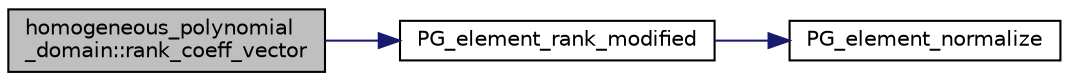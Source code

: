 digraph "homogeneous_polynomial_domain::rank_coeff_vector"
{
  edge [fontname="Helvetica",fontsize="10",labelfontname="Helvetica",labelfontsize="10"];
  node [fontname="Helvetica",fontsize="10",shape=record];
  rankdir="LR";
  Node1219 [label="homogeneous_polynomial\l_domain::rank_coeff_vector",height=0.2,width=0.4,color="black", fillcolor="grey75", style="filled", fontcolor="black"];
  Node1219 -> Node1220 [color="midnightblue",fontsize="10",style="solid",fontname="Helvetica"];
  Node1220 [label="PG_element_rank_modified",height=0.2,width=0.4,color="black", fillcolor="white", style="filled",URL="$d4/d67/geometry_8h.html#a9cd1a8bf5b88a038e33862f6c2c3dd36"];
  Node1220 -> Node1221 [color="midnightblue",fontsize="10",style="solid",fontname="Helvetica"];
  Node1221 [label="PG_element_normalize",height=0.2,width=0.4,color="black", fillcolor="white", style="filled",URL="$df/de4/projective_8_c.html#a5a4c3c1158bad6bab0d786c616bd0996"];
}
